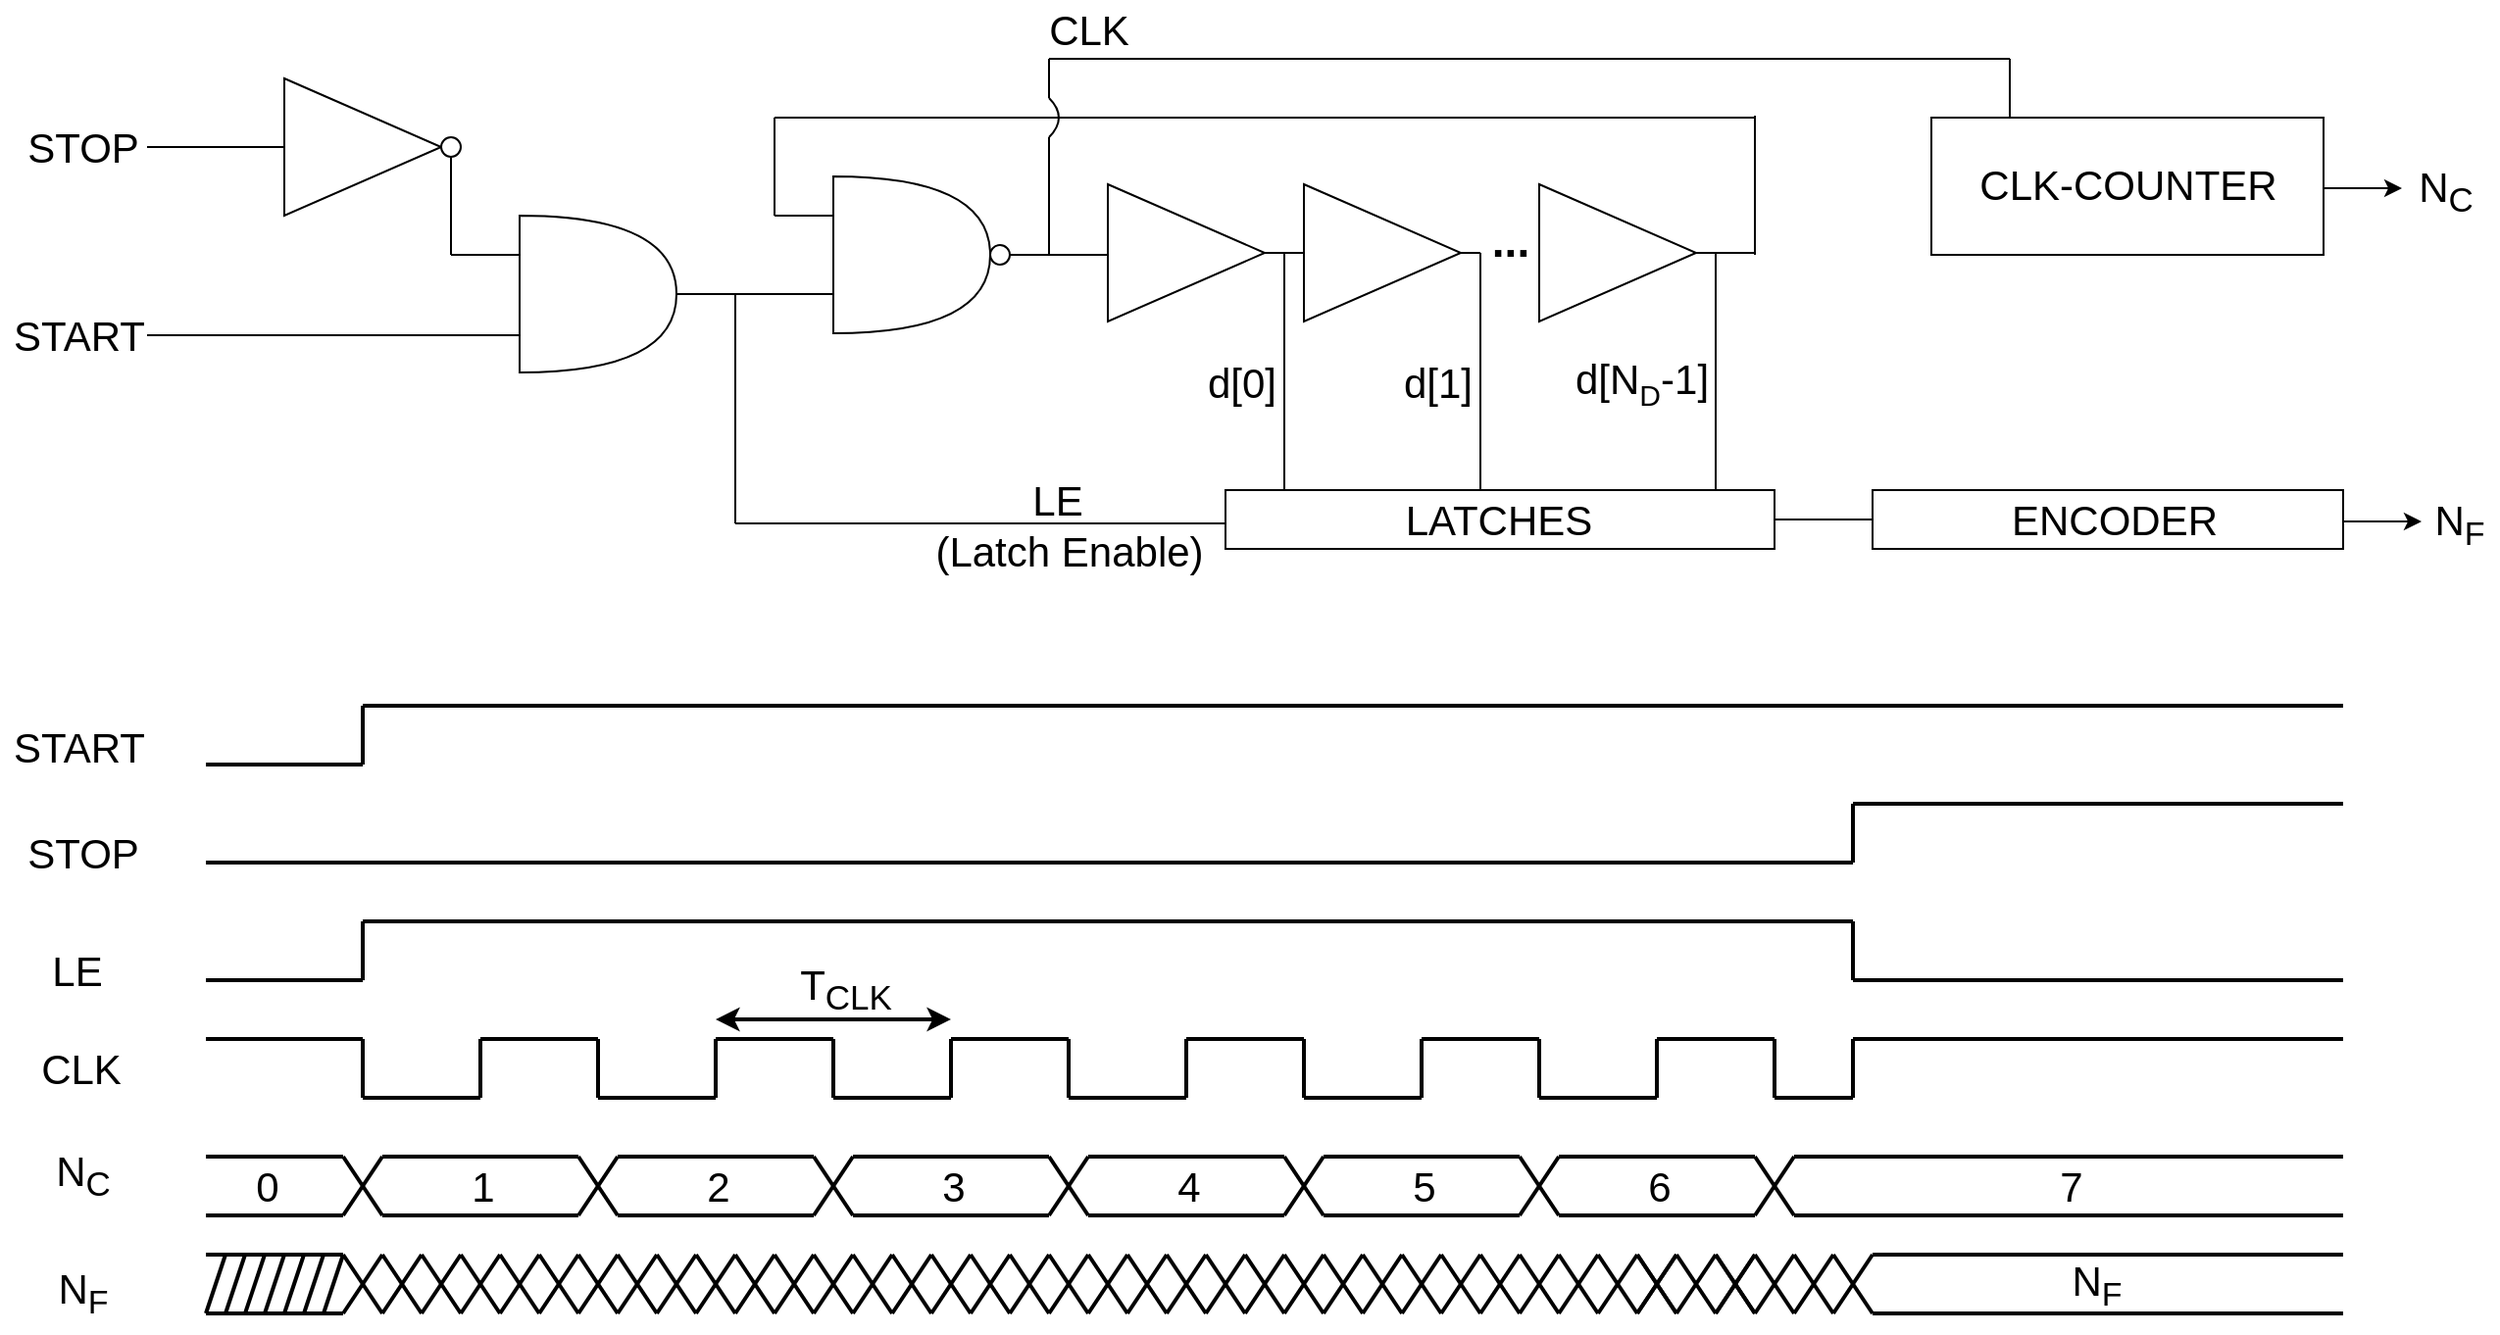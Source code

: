 <mxfile>
    <diagram id="dwVor--c5EbCL-7qpqOx" name="Page-1">
        <mxGraphModel dx="937" dy="484" grid="1" gridSize="10" guides="1" tooltips="1" connect="1" arrows="1" fold="1" page="1" pageScale="1" pageWidth="850" pageHeight="1100" math="0" shadow="0">
            <root>
                <mxCell id="0"/>
                <mxCell id="1" parent="0"/>
                <mxCell id="2" value="" style="triangle;whiteSpace=wrap;html=1;" vertex="1" parent="1">
                    <mxGeometry x="160" y="170" width="80" height="70" as="geometry"/>
                </mxCell>
                <mxCell id="3" value="" style="ellipse;whiteSpace=wrap;html=1;aspect=fixed;" vertex="1" parent="1">
                    <mxGeometry x="240" y="200" width="10" height="10" as="geometry"/>
                </mxCell>
                <mxCell id="4" value="" style="shape=or;whiteSpace=wrap;html=1;" vertex="1" parent="1">
                    <mxGeometry x="280" y="240" width="80" height="80" as="geometry"/>
                </mxCell>
                <mxCell id="5" value="" style="endArrow=none;html=1;entryX=0;entryY=0.5;entryDx=0;entryDy=0;" edge="1" parent="1" target="2">
                    <mxGeometry width="50" height="50" relative="1" as="geometry">
                        <mxPoint x="90" y="205" as="sourcePoint"/>
                        <mxPoint x="157.04" y="206.97" as="targetPoint"/>
                    </mxGeometry>
                </mxCell>
                <mxCell id="6" value="" style="endArrow=none;html=1;" edge="1" parent="1">
                    <mxGeometry width="50" height="50" relative="1" as="geometry">
                        <mxPoint x="90" y="301" as="sourcePoint"/>
                        <mxPoint x="280" y="301" as="targetPoint"/>
                    </mxGeometry>
                </mxCell>
                <mxCell id="7" value="" style="endArrow=none;html=1;" edge="1" parent="1">
                    <mxGeometry width="50" height="50" relative="1" as="geometry">
                        <mxPoint x="245" y="210" as="sourcePoint"/>
                        <mxPoint x="245" y="260" as="targetPoint"/>
                    </mxGeometry>
                </mxCell>
                <mxCell id="8" value="" style="endArrow=none;html=1;" edge="1" parent="1">
                    <mxGeometry width="50" height="50" relative="1" as="geometry">
                        <mxPoint x="280" y="260" as="sourcePoint"/>
                        <mxPoint x="245" y="260" as="targetPoint"/>
                    </mxGeometry>
                </mxCell>
                <mxCell id="9" value="&lt;font style=&quot;font-size: 21px&quot; color=&quot;#000000&quot;&gt;START&lt;/font&gt;" style="text;html=1;resizable=0;autosize=1;align=center;verticalAlign=middle;points=[];fillColor=none;strokeColor=none;rounded=0;" vertex="1" parent="1">
                    <mxGeometry x="15" y="291" width="80" height="20" as="geometry"/>
                </mxCell>
                <mxCell id="10" value="&lt;font style=&quot;font-size: 21px&quot; color=&quot;#000000&quot;&gt;STOP&lt;/font&gt;" style="text;html=1;resizable=0;autosize=1;align=center;verticalAlign=middle;points=[];fillColor=none;strokeColor=none;rounded=0;" vertex="1" parent="1">
                    <mxGeometry x="22" y="195" width="70" height="20" as="geometry"/>
                </mxCell>
                <mxCell id="11" value="" style="endArrow=none;html=1;" edge="1" parent="1">
                    <mxGeometry width="50" height="50" relative="1" as="geometry">
                        <mxPoint x="360" y="280" as="sourcePoint"/>
                        <mxPoint x="440" y="280" as="targetPoint"/>
                    </mxGeometry>
                </mxCell>
                <mxCell id="12" value="" style="shape=or;whiteSpace=wrap;html=1;" vertex="1" parent="1">
                    <mxGeometry x="440" y="220" width="80" height="80" as="geometry"/>
                </mxCell>
                <mxCell id="14" value="" style="ellipse;whiteSpace=wrap;html=1;aspect=fixed;" vertex="1" parent="1">
                    <mxGeometry x="520" y="255" width="10" height="10" as="geometry"/>
                </mxCell>
                <mxCell id="15" value="" style="endArrow=none;html=1;exitX=1;exitY=0.5;exitDx=0;exitDy=0;" edge="1" parent="1" source="14">
                    <mxGeometry width="50" height="50" relative="1" as="geometry">
                        <mxPoint x="370" y="220" as="sourcePoint"/>
                        <mxPoint x="580" y="260" as="targetPoint"/>
                    </mxGeometry>
                </mxCell>
                <mxCell id="16" value="" style="triangle;whiteSpace=wrap;html=1;" vertex="1" parent="1">
                    <mxGeometry x="580" y="224" width="80" height="70" as="geometry"/>
                </mxCell>
                <mxCell id="17" value="" style="triangle;whiteSpace=wrap;html=1;" vertex="1" parent="1">
                    <mxGeometry x="680" y="224" width="80" height="70" as="geometry"/>
                </mxCell>
                <mxCell id="19" value="" style="triangle;whiteSpace=wrap;html=1;" vertex="1" parent="1">
                    <mxGeometry x="800" y="224" width="80" height="70" as="geometry"/>
                </mxCell>
                <mxCell id="20" value="" style="endArrow=none;html=1;" edge="1" parent="1">
                    <mxGeometry width="50" height="50" relative="1" as="geometry">
                        <mxPoint x="880" y="259.0" as="sourcePoint"/>
                        <mxPoint x="910" y="259" as="targetPoint"/>
                    </mxGeometry>
                </mxCell>
                <mxCell id="21" value="" style="endArrow=none;html=1;" edge="1" parent="1">
                    <mxGeometry width="50" height="50" relative="1" as="geometry">
                        <mxPoint x="910" y="260" as="sourcePoint"/>
                        <mxPoint x="910" y="189" as="targetPoint"/>
                    </mxGeometry>
                </mxCell>
                <mxCell id="22" value="" style="endArrow=none;html=1;" edge="1" parent="1">
                    <mxGeometry width="50" height="50" relative="1" as="geometry">
                        <mxPoint x="660" y="259" as="sourcePoint"/>
                        <mxPoint x="680" y="259" as="targetPoint"/>
                    </mxGeometry>
                </mxCell>
                <mxCell id="23" value="" style="endArrow=none;html=1;" edge="1" parent="1">
                    <mxGeometry width="50" height="50" relative="1" as="geometry">
                        <mxPoint x="760" y="259" as="sourcePoint"/>
                        <mxPoint x="770" y="259" as="targetPoint"/>
                    </mxGeometry>
                </mxCell>
                <mxCell id="24" value="&lt;b&gt;&lt;font style=&quot;font-size: 23px&quot; color=&quot;#000000&quot;&gt;...&lt;/font&gt;&lt;/b&gt;" style="text;html=1;resizable=0;autosize=1;align=center;verticalAlign=middle;points=[];fillColor=none;strokeColor=none;rounded=0;" vertex="1" parent="1">
                    <mxGeometry x="770" y="243" width="30" height="20" as="geometry"/>
                </mxCell>
                <mxCell id="25" value="" style="endArrow=none;html=1;" edge="1" parent="1">
                    <mxGeometry width="50" height="50" relative="1" as="geometry">
                        <mxPoint x="410" y="190" as="sourcePoint"/>
                        <mxPoint x="910" y="190.0" as="targetPoint"/>
                    </mxGeometry>
                </mxCell>
                <mxCell id="26" value="" style="endArrow=none;html=1;" edge="1" parent="1">
                    <mxGeometry width="50" height="50" relative="1" as="geometry">
                        <mxPoint x="410" y="240" as="sourcePoint"/>
                        <mxPoint x="410" y="190" as="targetPoint"/>
                    </mxGeometry>
                </mxCell>
                <mxCell id="27" value="" style="endArrow=none;html=1;entryX=0;entryY=0.75;entryDx=0;entryDy=0;entryPerimeter=0;" edge="1" parent="1">
                    <mxGeometry width="50" height="50" relative="1" as="geometry">
                        <mxPoint x="410" y="240" as="sourcePoint"/>
                        <mxPoint x="440" y="240.0" as="targetPoint"/>
                    </mxGeometry>
                </mxCell>
                <mxCell id="31" value="" style="endArrow=none;html=1;" edge="1" parent="1">
                    <mxGeometry width="50" height="50" relative="1" as="geometry">
                        <mxPoint x="670" y="380" as="sourcePoint"/>
                        <mxPoint x="670" y="259" as="targetPoint"/>
                    </mxGeometry>
                </mxCell>
                <mxCell id="34" value="" style="endArrow=none;html=1;" edge="1" parent="1">
                    <mxGeometry width="50" height="50" relative="1" as="geometry">
                        <mxPoint x="770" y="380" as="sourcePoint"/>
                        <mxPoint x="770" y="259" as="targetPoint"/>
                    </mxGeometry>
                </mxCell>
                <mxCell id="35" value="" style="endArrow=none;html=1;" edge="1" parent="1">
                    <mxGeometry width="50" height="50" relative="1" as="geometry">
                        <mxPoint x="890" y="380" as="sourcePoint"/>
                        <mxPoint x="890" y="259" as="targetPoint"/>
                    </mxGeometry>
                </mxCell>
                <mxCell id="37" value="" style="endArrow=none;html=1;fontSize=23;" edge="1" parent="1">
                    <mxGeometry width="50" height="50" relative="1" as="geometry">
                        <mxPoint x="550" y="260" as="sourcePoint"/>
                        <mxPoint x="550" y="200" as="targetPoint"/>
                    </mxGeometry>
                </mxCell>
                <mxCell id="38" value="" style="curved=1;endArrow=none;html=1;fontSize=23;endFill=0;" edge="1" parent="1">
                    <mxGeometry width="50" height="50" relative="1" as="geometry">
                        <mxPoint x="550" y="200" as="sourcePoint"/>
                        <mxPoint x="550" y="180" as="targetPoint"/>
                        <Array as="points">
                            <mxPoint x="560" y="190"/>
                        </Array>
                    </mxGeometry>
                </mxCell>
                <mxCell id="39" value="" style="endArrow=none;html=1;fontSize=23;" edge="1" parent="1">
                    <mxGeometry width="50" height="50" relative="1" as="geometry">
                        <mxPoint x="550" y="180" as="sourcePoint"/>
                        <mxPoint x="550" y="160" as="targetPoint"/>
                    </mxGeometry>
                </mxCell>
                <mxCell id="40" value="" style="endArrow=none;html=1;fontSize=23;" edge="1" parent="1">
                    <mxGeometry width="50" height="50" relative="1" as="geometry">
                        <mxPoint x="550" y="160" as="sourcePoint"/>
                        <mxPoint x="1040" y="160" as="targetPoint"/>
                    </mxGeometry>
                </mxCell>
                <mxCell id="41" value="" style="endArrow=none;html=1;fontSize=23;" edge="1" parent="1">
                    <mxGeometry width="50" height="50" relative="1" as="geometry">
                        <mxPoint x="1040" y="190" as="sourcePoint"/>
                        <mxPoint x="1040" y="160" as="targetPoint"/>
                    </mxGeometry>
                </mxCell>
                <mxCell id="42" value="" style="rounded=0;whiteSpace=wrap;html=1;fontSize=23;" vertex="1" parent="1">
                    <mxGeometry x="1000" y="190" width="200" height="70" as="geometry"/>
                </mxCell>
                <mxCell id="50" value="" style="rounded=0;whiteSpace=wrap;html=1;fontSize=23;" vertex="1" parent="1">
                    <mxGeometry x="970" y="380" width="240" height="30" as="geometry"/>
                </mxCell>
                <mxCell id="51" value="" style="endArrow=classic;html=1;fontSize=23;" edge="1" parent="1">
                    <mxGeometry width="50" height="50" relative="1" as="geometry">
                        <mxPoint x="1210" y="396" as="sourcePoint"/>
                        <mxPoint x="1250" y="396" as="targetPoint"/>
                    </mxGeometry>
                </mxCell>
                <mxCell id="52" value="" style="endArrow=classic;html=1;fontSize=23;" edge="1" parent="1">
                    <mxGeometry width="50" height="50" relative="1" as="geometry">
                        <mxPoint x="1200" y="226" as="sourcePoint"/>
                        <mxPoint x="1240" y="226" as="targetPoint"/>
                    </mxGeometry>
                </mxCell>
                <mxCell id="53" value="&lt;font color=&quot;#000000&quot;&gt;CLK&lt;/font&gt;" style="text;html=1;resizable=0;autosize=1;align=center;verticalAlign=middle;points=[];fillColor=none;strokeColor=none;rounded=0;fontSize=21;" vertex="1" parent="1">
                    <mxGeometry x="540" y="130" width="60" height="30" as="geometry"/>
                </mxCell>
                <mxCell id="54" value="CLK-COUNTER" style="text;html=1;resizable=0;autosize=1;align=center;verticalAlign=middle;points=[];fillColor=none;strokeColor=none;rounded=0;fontSize=21;" vertex="1" parent="1">
                    <mxGeometry x="1015" y="209" width="170" height="30" as="geometry"/>
                </mxCell>
                <mxCell id="55" value="&lt;font color=&quot;#000000&quot;&gt;N&lt;sub&gt;C&lt;/sub&gt;&lt;/font&gt;" style="text;html=1;resizable=0;autosize=1;align=center;verticalAlign=middle;points=[];fillColor=none;strokeColor=none;rounded=0;fontSize=21;" vertex="1" parent="1">
                    <mxGeometry x="1242" y="208" width="40" height="40" as="geometry"/>
                </mxCell>
                <mxCell id="56" value="&lt;font color=&quot;#000000&quot;&gt;N&lt;sub&gt;&lt;font style=&quot;font-size: 17px&quot;&gt;F&lt;/font&gt;&lt;/sub&gt;&lt;/font&gt;" style="text;html=1;resizable=0;autosize=1;align=center;verticalAlign=middle;points=[];fillColor=none;strokeColor=none;rounded=0;fontSize=21;" vertex="1" parent="1">
                    <mxGeometry x="1249" y="378" width="40" height="40" as="geometry"/>
                </mxCell>
                <mxCell id="57" value="ENCODER" style="text;html=1;resizable=0;autosize=1;align=center;verticalAlign=middle;points=[];fillColor=none;strokeColor=none;rounded=0;fontSize=21;" vertex="1" parent="1">
                    <mxGeometry x="1033" y="380" width="120" height="30" as="geometry"/>
                </mxCell>
                <mxCell id="58" value="" style="rounded=0;whiteSpace=wrap;html=1;fontSize=23;" vertex="1" parent="1">
                    <mxGeometry x="640" y="380" width="280" height="30" as="geometry"/>
                </mxCell>
                <mxCell id="60" value="LATCHES" style="text;html=1;resizable=0;autosize=1;align=center;verticalAlign=middle;points=[];fillColor=none;strokeColor=none;rounded=0;fontSize=21;" vertex="1" parent="1">
                    <mxGeometry x="724" y="380" width="110" height="30" as="geometry"/>
                </mxCell>
                <mxCell id="61" value="" style="endArrow=none;html=1;exitX=0;exitY=0.5;exitDx=0;exitDy=0;entryX=1;entryY=0.5;entryDx=0;entryDy=0;" edge="1" parent="1" source="50" target="58">
                    <mxGeometry width="50" height="50" relative="1" as="geometry">
                        <mxPoint x="790" y="480" as="sourcePoint"/>
                        <mxPoint x="790" y="410" as="targetPoint"/>
                    </mxGeometry>
                </mxCell>
                <mxCell id="62" value="&lt;font color=&quot;#000000&quot;&gt;d[0]&lt;/font&gt;" style="text;html=1;resizable=0;autosize=1;align=center;verticalAlign=middle;points=[];fillColor=none;strokeColor=none;rounded=0;fontSize=21;" vertex="1" parent="1">
                    <mxGeometry x="623" y="310" width="50" height="30" as="geometry"/>
                </mxCell>
                <mxCell id="63" value="&lt;font color=&quot;#000000&quot;&gt;d[1]&lt;/font&gt;" style="text;html=1;resizable=0;autosize=1;align=center;verticalAlign=middle;points=[];fillColor=none;strokeColor=none;rounded=0;fontSize=21;" vertex="1" parent="1">
                    <mxGeometry x="723" y="310" width="50" height="30" as="geometry"/>
                </mxCell>
                <mxCell id="64" value="&lt;font color=&quot;#000000&quot;&gt;d[N&lt;sub&gt;&lt;font style=&quot;font-size: 15px&quot;&gt;D&lt;/font&gt;&lt;/sub&gt;-1]&lt;/font&gt;" style="text;html=1;resizable=0;autosize=1;align=center;verticalAlign=middle;points=[];fillColor=none;strokeColor=none;rounded=0;fontSize=21;" vertex="1" parent="1">
                    <mxGeometry x="812" y="306" width="80" height="40" as="geometry"/>
                </mxCell>
                <mxCell id="65" value="" style="endArrow=none;html=1;fontSize=17;" edge="1" parent="1">
                    <mxGeometry width="50" height="50" relative="1" as="geometry">
                        <mxPoint x="390" y="397" as="sourcePoint"/>
                        <mxPoint x="390" y="280" as="targetPoint"/>
                    </mxGeometry>
                </mxCell>
                <mxCell id="66" value="" style="endArrow=none;html=1;fontSize=17;" edge="1" parent="1">
                    <mxGeometry width="50" height="50" relative="1" as="geometry">
                        <mxPoint x="390" y="397" as="sourcePoint"/>
                        <mxPoint x="640" y="397" as="targetPoint"/>
                    </mxGeometry>
                </mxCell>
                <mxCell id="67" value="&lt;font color=&quot;#000000&quot;&gt;LE&lt;/font&gt;" style="text;html=1;resizable=0;autosize=1;align=center;verticalAlign=middle;points=[];fillColor=none;strokeColor=none;rounded=0;fontSize=21;" vertex="1" parent="1">
                    <mxGeometry x="534" y="370" width="40" height="30" as="geometry"/>
                </mxCell>
                <mxCell id="68" value="&lt;font color=&quot;#000000&quot;&gt;(Latch Enable)&lt;/font&gt;" style="text;html=1;resizable=0;autosize=1;align=center;verticalAlign=middle;points=[];fillColor=none;strokeColor=none;rounded=0;fontSize=21;" vertex="1" parent="1">
                    <mxGeometry x="485" y="396" width="150" height="30" as="geometry"/>
                </mxCell>
                <mxCell id="69" value="&lt;font style=&quot;font-size: 21px&quot; color=&quot;#000000&quot;&gt;START&lt;/font&gt;" style="text;html=1;resizable=0;autosize=1;align=center;verticalAlign=middle;points=[];fillColor=none;strokeColor=none;rounded=0;" vertex="1" parent="1">
                    <mxGeometry x="15" y="501" width="80" height="20" as="geometry"/>
                </mxCell>
                <mxCell id="70" value="&lt;font style=&quot;font-size: 21px&quot; color=&quot;#000000&quot;&gt;STOP&lt;/font&gt;" style="text;html=1;resizable=0;autosize=1;align=center;verticalAlign=middle;points=[];fillColor=none;strokeColor=none;rounded=0;" vertex="1" parent="1">
                    <mxGeometry x="22" y="555" width="70" height="20" as="geometry"/>
                </mxCell>
                <mxCell id="71" value="" style="endArrow=none;html=1;fontSize=17;strokeWidth=2;" edge="1" parent="1">
                    <mxGeometry width="50" height="50" relative="1" as="geometry">
                        <mxPoint x="120" y="520" as="sourcePoint"/>
                        <mxPoint x="200" y="520" as="targetPoint"/>
                    </mxGeometry>
                </mxCell>
                <mxCell id="72" value="" style="endArrow=none;html=1;fontSize=17;strokeWidth=2;" edge="1" parent="1">
                    <mxGeometry width="50" height="50" relative="1" as="geometry">
                        <mxPoint x="200" y="490" as="sourcePoint"/>
                        <mxPoint x="1210" y="490" as="targetPoint"/>
                    </mxGeometry>
                </mxCell>
                <mxCell id="73" value="" style="endArrow=none;html=1;fontSize=17;strokeWidth=2;" edge="1" parent="1">
                    <mxGeometry width="50" height="50" relative="1" as="geometry">
                        <mxPoint x="200" y="490" as="sourcePoint"/>
                        <mxPoint x="200" y="520" as="targetPoint"/>
                    </mxGeometry>
                </mxCell>
                <mxCell id="74" value="" style="endArrow=none;html=1;fontSize=17;strokeWidth=2;" edge="1" parent="1">
                    <mxGeometry width="50" height="50" relative="1" as="geometry">
                        <mxPoint x="960" y="540" as="sourcePoint"/>
                        <mxPoint x="1210" y="540" as="targetPoint"/>
                    </mxGeometry>
                </mxCell>
                <mxCell id="75" value="" style="endArrow=none;html=1;fontSize=17;strokeWidth=2;" edge="1" parent="1">
                    <mxGeometry width="50" height="50" relative="1" as="geometry">
                        <mxPoint x="960" y="540" as="sourcePoint"/>
                        <mxPoint x="960" y="570" as="targetPoint"/>
                    </mxGeometry>
                </mxCell>
                <mxCell id="76" value="" style="endArrow=none;html=1;fontSize=17;strokeWidth=2;" edge="1" parent="1">
                    <mxGeometry width="50" height="50" relative="1" as="geometry">
                        <mxPoint x="120" y="570" as="sourcePoint"/>
                        <mxPoint x="960" y="570" as="targetPoint"/>
                    </mxGeometry>
                </mxCell>
                <mxCell id="77" value="&lt;font color=&quot;#000000&quot;&gt;LE&lt;/font&gt;" style="text;html=1;resizable=0;autosize=1;align=center;verticalAlign=middle;points=[];fillColor=none;strokeColor=none;rounded=0;fontSize=21;" vertex="1" parent="1">
                    <mxGeometry x="34" y="610" width="40" height="30" as="geometry"/>
                </mxCell>
                <mxCell id="78" value="" style="endArrow=none;html=1;fontSize=17;strokeWidth=2;" edge="1" parent="1">
                    <mxGeometry width="50" height="50" relative="1" as="geometry">
                        <mxPoint x="120" y="630" as="sourcePoint"/>
                        <mxPoint x="200" y="630" as="targetPoint"/>
                    </mxGeometry>
                </mxCell>
                <mxCell id="79" value="" style="endArrow=none;html=1;fontSize=17;strokeWidth=2;" edge="1" parent="1">
                    <mxGeometry width="50" height="50" relative="1" as="geometry">
                        <mxPoint x="200" y="600" as="sourcePoint"/>
                        <mxPoint x="200" y="630" as="targetPoint"/>
                    </mxGeometry>
                </mxCell>
                <mxCell id="80" value="" style="endArrow=none;html=1;fontSize=17;strokeWidth=2;" edge="1" parent="1">
                    <mxGeometry width="50" height="50" relative="1" as="geometry">
                        <mxPoint x="960" y="600" as="sourcePoint"/>
                        <mxPoint x="960" y="630" as="targetPoint"/>
                    </mxGeometry>
                </mxCell>
                <mxCell id="81" value="" style="endArrow=none;html=1;fontSize=17;strokeWidth=2;" edge="1" parent="1">
                    <mxGeometry width="50" height="50" relative="1" as="geometry">
                        <mxPoint x="960" y="630" as="sourcePoint"/>
                        <mxPoint x="1210" y="630" as="targetPoint"/>
                    </mxGeometry>
                </mxCell>
                <mxCell id="82" value="" style="endArrow=none;html=1;fontSize=17;strokeWidth=2;" edge="1" parent="1">
                    <mxGeometry width="50" height="50" relative="1" as="geometry">
                        <mxPoint x="200" y="600" as="sourcePoint"/>
                        <mxPoint x="960" y="600" as="targetPoint"/>
                    </mxGeometry>
                </mxCell>
                <mxCell id="83" value="&lt;font color=&quot;#000000&quot;&gt;CLK&lt;/font&gt;" style="text;html=1;resizable=0;autosize=1;align=center;verticalAlign=middle;points=[];fillColor=none;strokeColor=none;rounded=0;fontSize=21;" vertex="1" parent="1">
                    <mxGeometry x="26" y="660" width="60" height="30" as="geometry"/>
                </mxCell>
                <mxCell id="84" value="" style="endArrow=none;html=1;fontSize=17;strokeWidth=2;" edge="1" parent="1">
                    <mxGeometry width="50" height="50" relative="1" as="geometry">
                        <mxPoint x="120" y="660" as="sourcePoint"/>
                        <mxPoint x="200" y="660" as="targetPoint"/>
                    </mxGeometry>
                </mxCell>
                <mxCell id="85" value="" style="endArrow=none;html=1;fontSize=17;strokeWidth=2;" edge="1" parent="1">
                    <mxGeometry width="50" height="50" relative="1" as="geometry">
                        <mxPoint x="200" y="660" as="sourcePoint"/>
                        <mxPoint x="200" y="690" as="targetPoint"/>
                    </mxGeometry>
                </mxCell>
                <mxCell id="86" value="" style="endArrow=none;html=1;fontSize=17;strokeWidth=2;" edge="1" parent="1">
                    <mxGeometry width="50" height="50" relative="1" as="geometry">
                        <mxPoint x="260" y="690" as="sourcePoint"/>
                        <mxPoint x="200" y="690" as="targetPoint"/>
                    </mxGeometry>
                </mxCell>
                <mxCell id="87" value="" style="endArrow=none;html=1;fontSize=17;strokeWidth=2;" edge="1" parent="1">
                    <mxGeometry width="50" height="50" relative="1" as="geometry">
                        <mxPoint x="320" y="660" as="sourcePoint"/>
                        <mxPoint x="260" y="660" as="targetPoint"/>
                    </mxGeometry>
                </mxCell>
                <mxCell id="88" value="" style="endArrow=none;html=1;fontSize=17;strokeWidth=2;" edge="1" parent="1">
                    <mxGeometry width="50" height="50" relative="1" as="geometry">
                        <mxPoint x="260" y="660" as="sourcePoint"/>
                        <mxPoint x="260" y="690" as="targetPoint"/>
                    </mxGeometry>
                </mxCell>
                <mxCell id="89" value="" style="endArrow=none;html=1;fontSize=17;strokeWidth=2;" edge="1" parent="1">
                    <mxGeometry width="50" height="50" relative="1" as="geometry">
                        <mxPoint x="320" y="660" as="sourcePoint"/>
                        <mxPoint x="320" y="690" as="targetPoint"/>
                    </mxGeometry>
                </mxCell>
                <mxCell id="90" value="" style="endArrow=none;html=1;fontSize=17;strokeWidth=2;" edge="1" parent="1">
                    <mxGeometry width="50" height="50" relative="1" as="geometry">
                        <mxPoint x="380" y="690" as="sourcePoint"/>
                        <mxPoint x="320" y="690" as="targetPoint"/>
                    </mxGeometry>
                </mxCell>
                <mxCell id="91" value="" style="endArrow=none;html=1;fontSize=17;strokeWidth=2;" edge="1" parent="1">
                    <mxGeometry width="50" height="50" relative="1" as="geometry">
                        <mxPoint x="440" y="660" as="sourcePoint"/>
                        <mxPoint x="380" y="660" as="targetPoint"/>
                    </mxGeometry>
                </mxCell>
                <mxCell id="92" value="" style="endArrow=none;html=1;fontSize=17;strokeWidth=2;" edge="1" parent="1">
                    <mxGeometry width="50" height="50" relative="1" as="geometry">
                        <mxPoint x="380" y="660" as="sourcePoint"/>
                        <mxPoint x="380" y="690" as="targetPoint"/>
                    </mxGeometry>
                </mxCell>
                <mxCell id="93" value="" style="endArrow=none;html=1;fontSize=17;strokeWidth=2;" edge="1" parent="1">
                    <mxGeometry width="50" height="50" relative="1" as="geometry">
                        <mxPoint x="440" y="660" as="sourcePoint"/>
                        <mxPoint x="440" y="690" as="targetPoint"/>
                    </mxGeometry>
                </mxCell>
                <mxCell id="94" value="" style="endArrow=none;html=1;fontSize=17;strokeWidth=2;" edge="1" parent="1">
                    <mxGeometry width="50" height="50" relative="1" as="geometry">
                        <mxPoint x="500" y="690" as="sourcePoint"/>
                        <mxPoint x="440" y="690" as="targetPoint"/>
                    </mxGeometry>
                </mxCell>
                <mxCell id="95" value="" style="endArrow=none;html=1;fontSize=17;strokeWidth=2;" edge="1" parent="1">
                    <mxGeometry width="50" height="50" relative="1" as="geometry">
                        <mxPoint x="560" y="660" as="sourcePoint"/>
                        <mxPoint x="500" y="660" as="targetPoint"/>
                    </mxGeometry>
                </mxCell>
                <mxCell id="96" value="" style="endArrow=none;html=1;fontSize=17;strokeWidth=2;" edge="1" parent="1">
                    <mxGeometry width="50" height="50" relative="1" as="geometry">
                        <mxPoint x="500" y="660" as="sourcePoint"/>
                        <mxPoint x="500" y="690" as="targetPoint"/>
                    </mxGeometry>
                </mxCell>
                <mxCell id="97" value="" style="endArrow=none;html=1;fontSize=17;strokeWidth=2;" edge="1" parent="1">
                    <mxGeometry width="50" height="50" relative="1" as="geometry">
                        <mxPoint x="560" y="660" as="sourcePoint"/>
                        <mxPoint x="560" y="690" as="targetPoint"/>
                    </mxGeometry>
                </mxCell>
                <mxCell id="98" value="" style="endArrow=none;html=1;fontSize=17;strokeWidth=2;" edge="1" parent="1">
                    <mxGeometry width="50" height="50" relative="1" as="geometry">
                        <mxPoint x="620" y="690" as="sourcePoint"/>
                        <mxPoint x="560" y="690" as="targetPoint"/>
                    </mxGeometry>
                </mxCell>
                <mxCell id="99" value="" style="endArrow=none;html=1;fontSize=17;strokeWidth=2;" edge="1" parent="1">
                    <mxGeometry width="50" height="50" relative="1" as="geometry">
                        <mxPoint x="680" y="660" as="sourcePoint"/>
                        <mxPoint x="620" y="660" as="targetPoint"/>
                    </mxGeometry>
                </mxCell>
                <mxCell id="100" value="" style="endArrow=none;html=1;fontSize=17;strokeWidth=2;" edge="1" parent="1">
                    <mxGeometry width="50" height="50" relative="1" as="geometry">
                        <mxPoint x="620" y="660" as="sourcePoint"/>
                        <mxPoint x="620" y="690" as="targetPoint"/>
                    </mxGeometry>
                </mxCell>
                <mxCell id="101" value="" style="endArrow=none;html=1;fontSize=17;strokeWidth=2;" edge="1" parent="1">
                    <mxGeometry width="50" height="50" relative="1" as="geometry">
                        <mxPoint x="680" y="660" as="sourcePoint"/>
                        <mxPoint x="680" y="690" as="targetPoint"/>
                    </mxGeometry>
                </mxCell>
                <mxCell id="102" value="" style="endArrow=none;html=1;fontSize=17;strokeWidth=2;" edge="1" parent="1">
                    <mxGeometry width="50" height="50" relative="1" as="geometry">
                        <mxPoint x="740" y="690" as="sourcePoint"/>
                        <mxPoint x="680" y="690" as="targetPoint"/>
                    </mxGeometry>
                </mxCell>
                <mxCell id="103" value="" style="endArrow=none;html=1;fontSize=17;strokeWidth=2;" edge="1" parent="1">
                    <mxGeometry width="50" height="50" relative="1" as="geometry">
                        <mxPoint x="800" y="660" as="sourcePoint"/>
                        <mxPoint x="740" y="660" as="targetPoint"/>
                    </mxGeometry>
                </mxCell>
                <mxCell id="104" value="" style="endArrow=none;html=1;fontSize=17;strokeWidth=2;" edge="1" parent="1">
                    <mxGeometry width="50" height="50" relative="1" as="geometry">
                        <mxPoint x="740" y="660" as="sourcePoint"/>
                        <mxPoint x="740" y="690" as="targetPoint"/>
                    </mxGeometry>
                </mxCell>
                <mxCell id="105" value="" style="endArrow=none;html=1;fontSize=17;strokeWidth=2;" edge="1" parent="1">
                    <mxGeometry width="50" height="50" relative="1" as="geometry">
                        <mxPoint x="800" y="660" as="sourcePoint"/>
                        <mxPoint x="800" y="690" as="targetPoint"/>
                    </mxGeometry>
                </mxCell>
                <mxCell id="106" value="" style="endArrow=none;html=1;fontSize=17;strokeWidth=2;" edge="1" parent="1">
                    <mxGeometry width="50" height="50" relative="1" as="geometry">
                        <mxPoint x="860" y="690" as="sourcePoint"/>
                        <mxPoint x="800" y="690" as="targetPoint"/>
                    </mxGeometry>
                </mxCell>
                <mxCell id="107" value="" style="endArrow=none;html=1;fontSize=17;strokeWidth=2;" edge="1" parent="1">
                    <mxGeometry width="50" height="50" relative="1" as="geometry">
                        <mxPoint x="920" y="660" as="sourcePoint"/>
                        <mxPoint x="860" y="660" as="targetPoint"/>
                    </mxGeometry>
                </mxCell>
                <mxCell id="108" value="" style="endArrow=none;html=1;fontSize=17;strokeWidth=2;" edge="1" parent="1">
                    <mxGeometry width="50" height="50" relative="1" as="geometry">
                        <mxPoint x="860" y="660" as="sourcePoint"/>
                        <mxPoint x="860" y="690" as="targetPoint"/>
                    </mxGeometry>
                </mxCell>
                <mxCell id="109" value="" style="endArrow=none;html=1;fontSize=17;strokeWidth=2;" edge="1" parent="1">
                    <mxGeometry width="50" height="50" relative="1" as="geometry">
                        <mxPoint x="920" y="660" as="sourcePoint"/>
                        <mxPoint x="920" y="690" as="targetPoint"/>
                    </mxGeometry>
                </mxCell>
                <mxCell id="110" value="" style="endArrow=none;html=1;fontSize=17;strokeWidth=2;" edge="1" parent="1">
                    <mxGeometry width="50" height="50" relative="1" as="geometry">
                        <mxPoint x="960" y="690" as="sourcePoint"/>
                        <mxPoint x="920" y="690" as="targetPoint"/>
                    </mxGeometry>
                </mxCell>
                <mxCell id="111" value="" style="endArrow=none;html=1;fontSize=17;strokeWidth=2;" edge="1" parent="1">
                    <mxGeometry width="50" height="50" relative="1" as="geometry">
                        <mxPoint x="1210" y="660" as="sourcePoint"/>
                        <mxPoint x="960" y="660" as="targetPoint"/>
                    </mxGeometry>
                </mxCell>
                <mxCell id="112" value="" style="endArrow=none;html=1;fontSize=17;strokeWidth=2;" edge="1" parent="1">
                    <mxGeometry width="50" height="50" relative="1" as="geometry">
                        <mxPoint x="960" y="660" as="sourcePoint"/>
                        <mxPoint x="960" y="690" as="targetPoint"/>
                    </mxGeometry>
                </mxCell>
                <mxCell id="113" value="" style="endArrow=classic;startArrow=classic;html=1;fontSize=17;strokeWidth=2;" edge="1" parent="1">
                    <mxGeometry width="50" height="50" relative="1" as="geometry">
                        <mxPoint x="380" y="650" as="sourcePoint"/>
                        <mxPoint x="500" y="650" as="targetPoint"/>
                    </mxGeometry>
                </mxCell>
                <mxCell id="114" value="&lt;font color=&quot;#000000&quot;&gt;T&lt;sub&gt;CLK&lt;/sub&gt;&lt;/font&gt;" style="text;html=1;resizable=0;autosize=1;align=center;verticalAlign=middle;points=[];fillColor=none;strokeColor=none;rounded=0;fontSize=21;" vertex="1" parent="1">
                    <mxGeometry x="416" y="615" width="60" height="40" as="geometry"/>
                </mxCell>
                <mxCell id="118" value="" style="endArrow=none;html=1;fontSize=17;strokeWidth=2;" edge="1" parent="1">
                    <mxGeometry width="50" height="50" relative="1" as="geometry">
                        <mxPoint x="190" y="750" as="sourcePoint"/>
                        <mxPoint x="210" y="720" as="targetPoint"/>
                    </mxGeometry>
                </mxCell>
                <mxCell id="119" value="" style="endArrow=none;html=1;fontSize=17;strokeWidth=2;" edge="1" parent="1">
                    <mxGeometry width="50" height="50" relative="1" as="geometry">
                        <mxPoint x="190" y="720" as="sourcePoint"/>
                        <mxPoint x="210" y="750" as="targetPoint"/>
                    </mxGeometry>
                </mxCell>
                <mxCell id="120" value="" style="endArrow=none;html=1;fontSize=17;strokeWidth=2;" edge="1" parent="1">
                    <mxGeometry width="50" height="50" relative="1" as="geometry">
                        <mxPoint x="210" y="720" as="sourcePoint"/>
                        <mxPoint x="310" y="720" as="targetPoint"/>
                    </mxGeometry>
                </mxCell>
                <mxCell id="121" value="" style="endArrow=none;html=1;fontSize=17;strokeWidth=2;" edge="1" parent="1">
                    <mxGeometry width="50" height="50" relative="1" as="geometry">
                        <mxPoint x="210" y="750" as="sourcePoint"/>
                        <mxPoint x="310" y="750" as="targetPoint"/>
                    </mxGeometry>
                </mxCell>
                <mxCell id="122" value="" style="endArrow=none;html=1;fontSize=17;strokeWidth=2;" edge="1" parent="1">
                    <mxGeometry width="50" height="50" relative="1" as="geometry">
                        <mxPoint x="310" y="750" as="sourcePoint"/>
                        <mxPoint x="330" y="720" as="targetPoint"/>
                    </mxGeometry>
                </mxCell>
                <mxCell id="123" value="" style="endArrow=none;html=1;fontSize=17;strokeWidth=2;" edge="1" parent="1">
                    <mxGeometry width="50" height="50" relative="1" as="geometry">
                        <mxPoint x="310" y="720" as="sourcePoint"/>
                        <mxPoint x="330" y="750" as="targetPoint"/>
                    </mxGeometry>
                </mxCell>
                <mxCell id="124" value="" style="endArrow=none;html=1;fontSize=17;strokeWidth=2;" edge="1" parent="1">
                    <mxGeometry width="50" height="50" relative="1" as="geometry">
                        <mxPoint x="330" y="720" as="sourcePoint"/>
                        <mxPoint x="430" y="720" as="targetPoint"/>
                    </mxGeometry>
                </mxCell>
                <mxCell id="125" value="" style="endArrow=none;html=1;fontSize=17;strokeWidth=2;" edge="1" parent="1">
                    <mxGeometry width="50" height="50" relative="1" as="geometry">
                        <mxPoint x="330" y="750" as="sourcePoint"/>
                        <mxPoint x="430" y="750" as="targetPoint"/>
                    </mxGeometry>
                </mxCell>
                <mxCell id="126" value="" style="endArrow=none;html=1;fontSize=17;strokeWidth=2;" edge="1" parent="1">
                    <mxGeometry width="50" height="50" relative="1" as="geometry">
                        <mxPoint x="430" y="750" as="sourcePoint"/>
                        <mxPoint x="450" y="720" as="targetPoint"/>
                    </mxGeometry>
                </mxCell>
                <mxCell id="127" value="" style="endArrow=none;html=1;fontSize=17;strokeWidth=2;" edge="1" parent="1">
                    <mxGeometry width="50" height="50" relative="1" as="geometry">
                        <mxPoint x="430" y="720" as="sourcePoint"/>
                        <mxPoint x="450" y="750" as="targetPoint"/>
                    </mxGeometry>
                </mxCell>
                <mxCell id="128" value="" style="endArrow=none;html=1;fontSize=17;strokeWidth=2;" edge="1" parent="1">
                    <mxGeometry width="50" height="50" relative="1" as="geometry">
                        <mxPoint x="450" y="720" as="sourcePoint"/>
                        <mxPoint x="550" y="720" as="targetPoint"/>
                    </mxGeometry>
                </mxCell>
                <mxCell id="129" value="" style="endArrow=none;html=1;fontSize=17;strokeWidth=2;" edge="1" parent="1">
                    <mxGeometry width="50" height="50" relative="1" as="geometry">
                        <mxPoint x="450" y="750" as="sourcePoint"/>
                        <mxPoint x="550" y="750" as="targetPoint"/>
                    </mxGeometry>
                </mxCell>
                <mxCell id="130" value="" style="endArrow=none;html=1;fontSize=17;strokeWidth=2;" edge="1" parent="1">
                    <mxGeometry width="50" height="50" relative="1" as="geometry">
                        <mxPoint x="550" y="750" as="sourcePoint"/>
                        <mxPoint x="570" y="720" as="targetPoint"/>
                    </mxGeometry>
                </mxCell>
                <mxCell id="131" value="" style="endArrow=none;html=1;fontSize=17;strokeWidth=2;" edge="1" parent="1">
                    <mxGeometry width="50" height="50" relative="1" as="geometry">
                        <mxPoint x="550" y="720" as="sourcePoint"/>
                        <mxPoint x="570" y="750" as="targetPoint"/>
                    </mxGeometry>
                </mxCell>
                <mxCell id="132" value="" style="endArrow=none;html=1;fontSize=17;strokeWidth=2;" edge="1" parent="1">
                    <mxGeometry width="50" height="50" relative="1" as="geometry">
                        <mxPoint x="570" y="720" as="sourcePoint"/>
                        <mxPoint x="670" y="720" as="targetPoint"/>
                    </mxGeometry>
                </mxCell>
                <mxCell id="133" value="" style="endArrow=none;html=1;fontSize=17;strokeWidth=2;" edge="1" parent="1">
                    <mxGeometry width="50" height="50" relative="1" as="geometry">
                        <mxPoint x="570" y="750" as="sourcePoint"/>
                        <mxPoint x="670" y="750" as="targetPoint"/>
                    </mxGeometry>
                </mxCell>
                <mxCell id="134" value="" style="endArrow=none;html=1;fontSize=17;strokeWidth=2;" edge="1" parent="1">
                    <mxGeometry width="50" height="50" relative="1" as="geometry">
                        <mxPoint x="670" y="750" as="sourcePoint"/>
                        <mxPoint x="690" y="720" as="targetPoint"/>
                    </mxGeometry>
                </mxCell>
                <mxCell id="135" value="" style="endArrow=none;html=1;fontSize=17;strokeWidth=2;" edge="1" parent="1">
                    <mxGeometry width="50" height="50" relative="1" as="geometry">
                        <mxPoint x="670" y="720" as="sourcePoint"/>
                        <mxPoint x="690" y="750" as="targetPoint"/>
                    </mxGeometry>
                </mxCell>
                <mxCell id="136" value="" style="endArrow=none;html=1;fontSize=17;strokeWidth=2;" edge="1" parent="1">
                    <mxGeometry width="50" height="50" relative="1" as="geometry">
                        <mxPoint x="690" y="720" as="sourcePoint"/>
                        <mxPoint x="790" y="720" as="targetPoint"/>
                    </mxGeometry>
                </mxCell>
                <mxCell id="137" value="" style="endArrow=none;html=1;fontSize=17;strokeWidth=2;" edge="1" parent="1">
                    <mxGeometry width="50" height="50" relative="1" as="geometry">
                        <mxPoint x="690" y="750" as="sourcePoint"/>
                        <mxPoint x="790" y="750" as="targetPoint"/>
                    </mxGeometry>
                </mxCell>
                <mxCell id="138" value="" style="endArrow=none;html=1;fontSize=17;strokeWidth=2;" edge="1" parent="1">
                    <mxGeometry width="50" height="50" relative="1" as="geometry">
                        <mxPoint x="790" y="750" as="sourcePoint"/>
                        <mxPoint x="810" y="720" as="targetPoint"/>
                    </mxGeometry>
                </mxCell>
                <mxCell id="139" value="" style="endArrow=none;html=1;fontSize=17;strokeWidth=2;" edge="1" parent="1">
                    <mxGeometry width="50" height="50" relative="1" as="geometry">
                        <mxPoint x="790" y="720" as="sourcePoint"/>
                        <mxPoint x="810" y="750" as="targetPoint"/>
                    </mxGeometry>
                </mxCell>
                <mxCell id="140" value="" style="endArrow=none;html=1;fontSize=17;strokeWidth=2;" edge="1" parent="1">
                    <mxGeometry width="50" height="50" relative="1" as="geometry">
                        <mxPoint x="810" y="720" as="sourcePoint"/>
                        <mxPoint x="910" y="720" as="targetPoint"/>
                    </mxGeometry>
                </mxCell>
                <mxCell id="141" value="" style="endArrow=none;html=1;fontSize=17;strokeWidth=2;" edge="1" parent="1">
                    <mxGeometry width="50" height="50" relative="1" as="geometry">
                        <mxPoint x="810" y="750" as="sourcePoint"/>
                        <mxPoint x="910" y="750" as="targetPoint"/>
                    </mxGeometry>
                </mxCell>
                <mxCell id="142" value="" style="endArrow=none;html=1;fontSize=17;strokeWidth=2;" edge="1" parent="1">
                    <mxGeometry width="50" height="50" relative="1" as="geometry">
                        <mxPoint x="910" y="750" as="sourcePoint"/>
                        <mxPoint x="930" y="720" as="targetPoint"/>
                    </mxGeometry>
                </mxCell>
                <mxCell id="143" value="" style="endArrow=none;html=1;fontSize=17;strokeWidth=2;" edge="1" parent="1">
                    <mxGeometry width="50" height="50" relative="1" as="geometry">
                        <mxPoint x="910" y="720" as="sourcePoint"/>
                        <mxPoint x="930" y="750" as="targetPoint"/>
                    </mxGeometry>
                </mxCell>
                <mxCell id="144" value="" style="endArrow=none;html=1;fontSize=17;strokeWidth=2;" edge="1" parent="1">
                    <mxGeometry width="50" height="50" relative="1" as="geometry">
                        <mxPoint x="930" y="720" as="sourcePoint"/>
                        <mxPoint x="1210" y="720" as="targetPoint"/>
                    </mxGeometry>
                </mxCell>
                <mxCell id="145" value="" style="endArrow=none;html=1;fontSize=17;strokeWidth=2;" edge="1" parent="1">
                    <mxGeometry width="50" height="50" relative="1" as="geometry">
                        <mxPoint x="930" y="750" as="sourcePoint"/>
                        <mxPoint x="1210" y="750" as="targetPoint"/>
                    </mxGeometry>
                </mxCell>
                <mxCell id="146" value="&lt;font color=&quot;#000000&quot;&gt;N&lt;sub&gt;C&lt;/sub&gt;&lt;/font&gt;" style="text;html=1;resizable=0;autosize=1;align=center;verticalAlign=middle;points=[];fillColor=none;strokeColor=none;rounded=0;fontSize=21;" vertex="1" parent="1">
                    <mxGeometry x="37" y="710" width="40" height="40" as="geometry"/>
                </mxCell>
                <mxCell id="154" value="&lt;font color=&quot;#000000&quot;&gt;1&lt;/font&gt;" style="text;html=1;resizable=0;autosize=1;align=center;verticalAlign=middle;points=[];fillColor=none;strokeColor=none;rounded=0;fontSize=21;" vertex="1" parent="1">
                    <mxGeometry x="246" y="720" width="30" height="30" as="geometry"/>
                </mxCell>
                <mxCell id="155" value="&lt;font color=&quot;#000000&quot;&gt;0&lt;/font&gt;" style="text;html=1;resizable=0;autosize=1;align=center;verticalAlign=middle;points=[];fillColor=none;strokeColor=none;rounded=0;fontSize=21;" vertex="1" parent="1">
                    <mxGeometry x="136" y="720" width="30" height="30" as="geometry"/>
                </mxCell>
                <mxCell id="156" value="" style="endArrow=none;html=1;fontSize=17;strokeWidth=2;" edge="1" parent="1">
                    <mxGeometry width="50" height="50" relative="1" as="geometry">
                        <mxPoint x="120" y="720" as="sourcePoint"/>
                        <mxPoint x="190" y="720" as="targetPoint"/>
                    </mxGeometry>
                </mxCell>
                <mxCell id="157" value="" style="endArrow=none;html=1;fontSize=17;strokeWidth=2;" edge="1" parent="1">
                    <mxGeometry width="50" height="50" relative="1" as="geometry">
                        <mxPoint x="120" y="750" as="sourcePoint"/>
                        <mxPoint x="190" y="750" as="targetPoint"/>
                    </mxGeometry>
                </mxCell>
                <mxCell id="158" value="&lt;font color=&quot;#000000&quot;&gt;2&lt;/font&gt;" style="text;html=1;resizable=0;autosize=1;align=center;verticalAlign=middle;points=[];fillColor=none;strokeColor=none;rounded=0;fontSize=21;" vertex="1" parent="1">
                    <mxGeometry x="366" y="720" width="30" height="30" as="geometry"/>
                </mxCell>
                <mxCell id="159" value="&lt;font color=&quot;#000000&quot;&gt;3&lt;/font&gt;" style="text;html=1;resizable=0;autosize=1;align=center;verticalAlign=middle;points=[];fillColor=none;strokeColor=none;rounded=0;fontSize=21;" vertex="1" parent="1">
                    <mxGeometry x="486" y="720" width="30" height="30" as="geometry"/>
                </mxCell>
                <mxCell id="160" value="&lt;font color=&quot;#000000&quot;&gt;4&lt;/font&gt;" style="text;html=1;resizable=0;autosize=1;align=center;verticalAlign=middle;points=[];fillColor=none;strokeColor=none;rounded=0;fontSize=21;" vertex="1" parent="1">
                    <mxGeometry x="606" y="720" width="30" height="30" as="geometry"/>
                </mxCell>
                <mxCell id="161" value="&lt;font color=&quot;#000000&quot;&gt;5&lt;/font&gt;" style="text;html=1;resizable=0;autosize=1;align=center;verticalAlign=middle;points=[];fillColor=none;strokeColor=none;rounded=0;fontSize=21;" vertex="1" parent="1">
                    <mxGeometry x="726" y="720" width="30" height="30" as="geometry"/>
                </mxCell>
                <mxCell id="162" value="&lt;font color=&quot;#000000&quot;&gt;6&lt;/font&gt;" style="text;html=1;resizable=0;autosize=1;align=center;verticalAlign=middle;points=[];fillColor=none;strokeColor=none;rounded=0;fontSize=21;" vertex="1" parent="1">
                    <mxGeometry x="846" y="720" width="30" height="30" as="geometry"/>
                </mxCell>
                <mxCell id="163" value="&lt;font color=&quot;#000000&quot;&gt;7&lt;/font&gt;" style="text;html=1;resizable=0;autosize=1;align=center;verticalAlign=middle;points=[];fillColor=none;strokeColor=none;rounded=0;fontSize=21;" vertex="1" parent="1">
                    <mxGeometry x="1056" y="720" width="30" height="30" as="geometry"/>
                </mxCell>
                <mxCell id="164" value="&lt;font color=&quot;#000000&quot;&gt;N&lt;sub&gt;&lt;font style=&quot;font-size: 17px&quot;&gt;F&lt;/font&gt;&lt;/sub&gt;&lt;/font&gt;" style="text;html=1;resizable=0;autosize=1;align=center;verticalAlign=middle;points=[];fillColor=none;strokeColor=none;rounded=0;fontSize=21;" vertex="1" parent="1">
                    <mxGeometry x="37" y="770" width="40" height="40" as="geometry"/>
                </mxCell>
                <mxCell id="165" value="" style="endArrow=none;html=1;fontSize=17;strokeWidth=2;" edge="1" parent="1">
                    <mxGeometry width="50" height="50" relative="1" as="geometry">
                        <mxPoint x="190" y="800" as="sourcePoint"/>
                        <mxPoint x="210" y="770" as="targetPoint"/>
                    </mxGeometry>
                </mxCell>
                <mxCell id="166" value="" style="endArrow=none;html=1;fontSize=17;strokeWidth=2;" edge="1" parent="1">
                    <mxGeometry width="50" height="50" relative="1" as="geometry">
                        <mxPoint x="190" y="770" as="sourcePoint"/>
                        <mxPoint x="210" y="800" as="targetPoint"/>
                    </mxGeometry>
                </mxCell>
                <mxCell id="168" value="" style="endArrow=none;html=1;fontSize=17;strokeWidth=2;" edge="1" parent="1">
                    <mxGeometry width="50" height="50" relative="1" as="geometry">
                        <mxPoint x="120" y="770" as="sourcePoint"/>
                        <mxPoint x="190" y="770" as="targetPoint"/>
                    </mxGeometry>
                </mxCell>
                <mxCell id="169" value="" style="endArrow=none;html=1;fontSize=17;strokeWidth=2;" edge="1" parent="1">
                    <mxGeometry width="50" height="50" relative="1" as="geometry">
                        <mxPoint x="120" y="800" as="sourcePoint"/>
                        <mxPoint x="190" y="800" as="targetPoint"/>
                    </mxGeometry>
                </mxCell>
                <mxCell id="170" value="" style="endArrow=none;html=1;fontSize=17;strokeWidth=2;" edge="1" parent="1">
                    <mxGeometry width="50" height="50" relative="1" as="geometry">
                        <mxPoint x="120" y="800" as="sourcePoint"/>
                        <mxPoint x="130" y="770" as="targetPoint"/>
                    </mxGeometry>
                </mxCell>
                <mxCell id="171" value="" style="endArrow=none;html=1;fontSize=17;strokeWidth=2;" edge="1" parent="1">
                    <mxGeometry width="50" height="50" relative="1" as="geometry">
                        <mxPoint x="130" y="800" as="sourcePoint"/>
                        <mxPoint x="140" y="770" as="targetPoint"/>
                    </mxGeometry>
                </mxCell>
                <mxCell id="172" value="" style="endArrow=none;html=1;fontSize=17;strokeWidth=2;" edge="1" parent="1">
                    <mxGeometry width="50" height="50" relative="1" as="geometry">
                        <mxPoint x="140" y="800" as="sourcePoint"/>
                        <mxPoint x="150" y="770" as="targetPoint"/>
                    </mxGeometry>
                </mxCell>
                <mxCell id="173" value="" style="endArrow=none;html=1;fontSize=17;strokeWidth=2;" edge="1" parent="1">
                    <mxGeometry width="50" height="50" relative="1" as="geometry">
                        <mxPoint x="150" y="800" as="sourcePoint"/>
                        <mxPoint x="160" y="770" as="targetPoint"/>
                    </mxGeometry>
                </mxCell>
                <mxCell id="174" value="" style="endArrow=none;html=1;fontSize=17;strokeWidth=2;" edge="1" parent="1">
                    <mxGeometry width="50" height="50" relative="1" as="geometry">
                        <mxPoint x="160" y="800" as="sourcePoint"/>
                        <mxPoint x="170" y="770" as="targetPoint"/>
                    </mxGeometry>
                </mxCell>
                <mxCell id="175" value="" style="endArrow=none;html=1;fontSize=17;strokeWidth=2;" edge="1" parent="1">
                    <mxGeometry width="50" height="50" relative="1" as="geometry">
                        <mxPoint x="170" y="800" as="sourcePoint"/>
                        <mxPoint x="180" y="770" as="targetPoint"/>
                    </mxGeometry>
                </mxCell>
                <mxCell id="176" value="" style="endArrow=none;html=1;fontSize=17;strokeWidth=2;" edge="1" parent="1">
                    <mxGeometry width="50" height="50" relative="1" as="geometry">
                        <mxPoint x="180" y="800" as="sourcePoint"/>
                        <mxPoint x="190" y="770" as="targetPoint"/>
                    </mxGeometry>
                </mxCell>
                <mxCell id="177" value="" style="endArrow=none;html=1;fontSize=17;strokeWidth=2;" edge="1" parent="1">
                    <mxGeometry width="50" height="50" relative="1" as="geometry">
                        <mxPoint x="210" y="800" as="sourcePoint"/>
                        <mxPoint x="230" y="770" as="targetPoint"/>
                    </mxGeometry>
                </mxCell>
                <mxCell id="178" value="" style="endArrow=none;html=1;fontSize=17;strokeWidth=2;" edge="1" parent="1">
                    <mxGeometry width="50" height="50" relative="1" as="geometry">
                        <mxPoint x="210" y="770" as="sourcePoint"/>
                        <mxPoint x="230" y="800" as="targetPoint"/>
                    </mxGeometry>
                </mxCell>
                <mxCell id="179" value="" style="endArrow=none;html=1;fontSize=17;strokeWidth=2;" edge="1" parent="1">
                    <mxGeometry width="50" height="50" relative="1" as="geometry">
                        <mxPoint x="230" y="800" as="sourcePoint"/>
                        <mxPoint x="250" y="770" as="targetPoint"/>
                    </mxGeometry>
                </mxCell>
                <mxCell id="180" value="" style="endArrow=none;html=1;fontSize=17;strokeWidth=2;" edge="1" parent="1">
                    <mxGeometry width="50" height="50" relative="1" as="geometry">
                        <mxPoint x="230" y="770" as="sourcePoint"/>
                        <mxPoint x="250" y="800" as="targetPoint"/>
                    </mxGeometry>
                </mxCell>
                <mxCell id="181" value="" style="endArrow=none;html=1;fontSize=17;strokeWidth=2;" edge="1" parent="1">
                    <mxGeometry width="50" height="50" relative="1" as="geometry">
                        <mxPoint x="250" y="800" as="sourcePoint"/>
                        <mxPoint x="270" y="770" as="targetPoint"/>
                    </mxGeometry>
                </mxCell>
                <mxCell id="182" value="" style="endArrow=none;html=1;fontSize=17;strokeWidth=2;" edge="1" parent="1">
                    <mxGeometry width="50" height="50" relative="1" as="geometry">
                        <mxPoint x="250" y="770" as="sourcePoint"/>
                        <mxPoint x="270" y="800" as="targetPoint"/>
                    </mxGeometry>
                </mxCell>
                <mxCell id="183" value="" style="endArrow=none;html=1;fontSize=17;strokeWidth=2;" edge="1" parent="1">
                    <mxGeometry width="50" height="50" relative="1" as="geometry">
                        <mxPoint x="270" y="800" as="sourcePoint"/>
                        <mxPoint x="290" y="770" as="targetPoint"/>
                    </mxGeometry>
                </mxCell>
                <mxCell id="184" value="" style="endArrow=none;html=1;fontSize=17;strokeWidth=2;" edge="1" parent="1">
                    <mxGeometry width="50" height="50" relative="1" as="geometry">
                        <mxPoint x="270" y="770" as="sourcePoint"/>
                        <mxPoint x="290" y="800" as="targetPoint"/>
                    </mxGeometry>
                </mxCell>
                <mxCell id="185" value="" style="endArrow=none;html=1;fontSize=17;strokeWidth=2;" edge="1" parent="1">
                    <mxGeometry width="50" height="50" relative="1" as="geometry">
                        <mxPoint x="290" y="800" as="sourcePoint"/>
                        <mxPoint x="310" y="770" as="targetPoint"/>
                    </mxGeometry>
                </mxCell>
                <mxCell id="186" value="" style="endArrow=none;html=1;fontSize=17;strokeWidth=2;" edge="1" parent="1">
                    <mxGeometry width="50" height="50" relative="1" as="geometry">
                        <mxPoint x="290" y="770" as="sourcePoint"/>
                        <mxPoint x="310" y="800" as="targetPoint"/>
                    </mxGeometry>
                </mxCell>
                <mxCell id="187" value="" style="endArrow=none;html=1;fontSize=17;strokeWidth=2;" edge="1" parent="1">
                    <mxGeometry width="50" height="50" relative="1" as="geometry">
                        <mxPoint x="310" y="800" as="sourcePoint"/>
                        <mxPoint x="330" y="770" as="targetPoint"/>
                    </mxGeometry>
                </mxCell>
                <mxCell id="188" value="" style="endArrow=none;html=1;fontSize=17;strokeWidth=2;" edge="1" parent="1">
                    <mxGeometry width="50" height="50" relative="1" as="geometry">
                        <mxPoint x="310" y="770" as="sourcePoint"/>
                        <mxPoint x="330" y="800" as="targetPoint"/>
                    </mxGeometry>
                </mxCell>
                <mxCell id="189" value="" style="endArrow=none;html=1;fontSize=17;strokeWidth=2;" edge="1" parent="1">
                    <mxGeometry width="50" height="50" relative="1" as="geometry">
                        <mxPoint x="330" y="800" as="sourcePoint"/>
                        <mxPoint x="350" y="770" as="targetPoint"/>
                    </mxGeometry>
                </mxCell>
                <mxCell id="190" value="" style="endArrow=none;html=1;fontSize=17;strokeWidth=2;" edge="1" parent="1">
                    <mxGeometry width="50" height="50" relative="1" as="geometry">
                        <mxPoint x="330" y="770" as="sourcePoint"/>
                        <mxPoint x="350" y="800" as="targetPoint"/>
                    </mxGeometry>
                </mxCell>
                <mxCell id="191" value="" style="endArrow=none;html=1;fontSize=17;strokeWidth=2;" edge="1" parent="1">
                    <mxGeometry width="50" height="50" relative="1" as="geometry">
                        <mxPoint x="350" y="800" as="sourcePoint"/>
                        <mxPoint x="370" y="770" as="targetPoint"/>
                    </mxGeometry>
                </mxCell>
                <mxCell id="192" value="" style="endArrow=none;html=1;fontSize=17;strokeWidth=2;" edge="1" parent="1">
                    <mxGeometry width="50" height="50" relative="1" as="geometry">
                        <mxPoint x="350" y="770" as="sourcePoint"/>
                        <mxPoint x="370" y="800" as="targetPoint"/>
                    </mxGeometry>
                </mxCell>
                <mxCell id="193" value="" style="endArrow=none;html=1;fontSize=17;strokeWidth=2;" edge="1" parent="1">
                    <mxGeometry width="50" height="50" relative="1" as="geometry">
                        <mxPoint x="370" y="800" as="sourcePoint"/>
                        <mxPoint x="390" y="770" as="targetPoint"/>
                    </mxGeometry>
                </mxCell>
                <mxCell id="194" value="" style="endArrow=none;html=1;fontSize=17;strokeWidth=2;" edge="1" parent="1">
                    <mxGeometry width="50" height="50" relative="1" as="geometry">
                        <mxPoint x="370" y="770" as="sourcePoint"/>
                        <mxPoint x="390" y="800" as="targetPoint"/>
                    </mxGeometry>
                </mxCell>
                <mxCell id="195" value="" style="endArrow=none;html=1;fontSize=17;strokeWidth=2;" edge="1" parent="1">
                    <mxGeometry width="50" height="50" relative="1" as="geometry">
                        <mxPoint x="390" y="800" as="sourcePoint"/>
                        <mxPoint x="410" y="770" as="targetPoint"/>
                    </mxGeometry>
                </mxCell>
                <mxCell id="196" value="" style="endArrow=none;html=1;fontSize=17;strokeWidth=2;" edge="1" parent="1">
                    <mxGeometry width="50" height="50" relative="1" as="geometry">
                        <mxPoint x="390" y="770" as="sourcePoint"/>
                        <mxPoint x="410" y="800" as="targetPoint"/>
                    </mxGeometry>
                </mxCell>
                <mxCell id="197" value="" style="endArrow=none;html=1;fontSize=17;strokeWidth=2;" edge="1" parent="1">
                    <mxGeometry width="50" height="50" relative="1" as="geometry">
                        <mxPoint x="410" y="800" as="sourcePoint"/>
                        <mxPoint x="430" y="770" as="targetPoint"/>
                    </mxGeometry>
                </mxCell>
                <mxCell id="198" value="" style="endArrow=none;html=1;fontSize=17;strokeWidth=2;" edge="1" parent="1">
                    <mxGeometry width="50" height="50" relative="1" as="geometry">
                        <mxPoint x="410" y="770" as="sourcePoint"/>
                        <mxPoint x="430" y="800" as="targetPoint"/>
                    </mxGeometry>
                </mxCell>
                <mxCell id="199" value="" style="endArrow=none;html=1;fontSize=17;strokeWidth=2;" edge="1" parent="1">
                    <mxGeometry width="50" height="50" relative="1" as="geometry">
                        <mxPoint x="430" y="800" as="sourcePoint"/>
                        <mxPoint x="450" y="770" as="targetPoint"/>
                    </mxGeometry>
                </mxCell>
                <mxCell id="200" value="" style="endArrow=none;html=1;fontSize=17;strokeWidth=2;" edge="1" parent="1">
                    <mxGeometry width="50" height="50" relative="1" as="geometry">
                        <mxPoint x="430" y="770" as="sourcePoint"/>
                        <mxPoint x="450" y="800" as="targetPoint"/>
                    </mxGeometry>
                </mxCell>
                <mxCell id="201" value="" style="endArrow=none;html=1;fontSize=17;strokeWidth=2;" edge="1" parent="1">
                    <mxGeometry width="50" height="50" relative="1" as="geometry">
                        <mxPoint x="450" y="800" as="sourcePoint"/>
                        <mxPoint x="470" y="770" as="targetPoint"/>
                    </mxGeometry>
                </mxCell>
                <mxCell id="202" value="" style="endArrow=none;html=1;fontSize=17;strokeWidth=2;" edge="1" parent="1">
                    <mxGeometry width="50" height="50" relative="1" as="geometry">
                        <mxPoint x="450" y="770" as="sourcePoint"/>
                        <mxPoint x="470" y="800" as="targetPoint"/>
                    </mxGeometry>
                </mxCell>
                <mxCell id="203" value="" style="endArrow=none;html=1;fontSize=17;strokeWidth=2;" edge="1" parent="1">
                    <mxGeometry width="50" height="50" relative="1" as="geometry">
                        <mxPoint x="470" y="800" as="sourcePoint"/>
                        <mxPoint x="490" y="770" as="targetPoint"/>
                    </mxGeometry>
                </mxCell>
                <mxCell id="204" value="" style="endArrow=none;html=1;fontSize=17;strokeWidth=2;" edge="1" parent="1">
                    <mxGeometry width="50" height="50" relative="1" as="geometry">
                        <mxPoint x="470" y="770" as="sourcePoint"/>
                        <mxPoint x="490" y="800" as="targetPoint"/>
                    </mxGeometry>
                </mxCell>
                <mxCell id="205" value="" style="endArrow=none;html=1;fontSize=17;strokeWidth=2;" edge="1" parent="1">
                    <mxGeometry width="50" height="50" relative="1" as="geometry">
                        <mxPoint x="490" y="800" as="sourcePoint"/>
                        <mxPoint x="510" y="770" as="targetPoint"/>
                    </mxGeometry>
                </mxCell>
                <mxCell id="206" value="" style="endArrow=none;html=1;fontSize=17;strokeWidth=2;" edge="1" parent="1">
                    <mxGeometry width="50" height="50" relative="1" as="geometry">
                        <mxPoint x="490" y="770" as="sourcePoint"/>
                        <mxPoint x="510" y="800" as="targetPoint"/>
                    </mxGeometry>
                </mxCell>
                <mxCell id="207" value="" style="endArrow=none;html=1;fontSize=17;strokeWidth=2;" edge="1" parent="1">
                    <mxGeometry width="50" height="50" relative="1" as="geometry">
                        <mxPoint x="510" y="800" as="sourcePoint"/>
                        <mxPoint x="530" y="770" as="targetPoint"/>
                    </mxGeometry>
                </mxCell>
                <mxCell id="208" value="" style="endArrow=none;html=1;fontSize=17;strokeWidth=2;" edge="1" parent="1">
                    <mxGeometry width="50" height="50" relative="1" as="geometry">
                        <mxPoint x="510" y="770" as="sourcePoint"/>
                        <mxPoint x="530" y="800" as="targetPoint"/>
                    </mxGeometry>
                </mxCell>
                <mxCell id="209" value="" style="endArrow=none;html=1;fontSize=17;strokeWidth=2;" edge="1" parent="1">
                    <mxGeometry width="50" height="50" relative="1" as="geometry">
                        <mxPoint x="530" y="800" as="sourcePoint"/>
                        <mxPoint x="550" y="770" as="targetPoint"/>
                    </mxGeometry>
                </mxCell>
                <mxCell id="210" value="" style="endArrow=none;html=1;fontSize=17;strokeWidth=2;" edge="1" parent="1">
                    <mxGeometry width="50" height="50" relative="1" as="geometry">
                        <mxPoint x="530" y="770" as="sourcePoint"/>
                        <mxPoint x="550" y="800" as="targetPoint"/>
                    </mxGeometry>
                </mxCell>
                <mxCell id="211" value="" style="endArrow=none;html=1;fontSize=17;strokeWidth=2;" edge="1" parent="1">
                    <mxGeometry width="50" height="50" relative="1" as="geometry">
                        <mxPoint x="550" y="800" as="sourcePoint"/>
                        <mxPoint x="570" y="770" as="targetPoint"/>
                    </mxGeometry>
                </mxCell>
                <mxCell id="212" value="" style="endArrow=none;html=1;fontSize=17;strokeWidth=2;" edge="1" parent="1">
                    <mxGeometry width="50" height="50" relative="1" as="geometry">
                        <mxPoint x="550" y="770" as="sourcePoint"/>
                        <mxPoint x="570" y="800" as="targetPoint"/>
                    </mxGeometry>
                </mxCell>
                <mxCell id="213" value="" style="endArrow=none;html=1;fontSize=17;strokeWidth=2;" edge="1" parent="1">
                    <mxGeometry width="50" height="50" relative="1" as="geometry">
                        <mxPoint x="570" y="800" as="sourcePoint"/>
                        <mxPoint x="590" y="770" as="targetPoint"/>
                    </mxGeometry>
                </mxCell>
                <mxCell id="214" value="" style="endArrow=none;html=1;fontSize=17;strokeWidth=2;" edge="1" parent="1">
                    <mxGeometry width="50" height="50" relative="1" as="geometry">
                        <mxPoint x="570" y="770" as="sourcePoint"/>
                        <mxPoint x="590" y="800" as="targetPoint"/>
                    </mxGeometry>
                </mxCell>
                <mxCell id="215" value="" style="endArrow=none;html=1;fontSize=17;strokeWidth=2;" edge="1" parent="1">
                    <mxGeometry width="50" height="50" relative="1" as="geometry">
                        <mxPoint x="590" y="800" as="sourcePoint"/>
                        <mxPoint x="610" y="770" as="targetPoint"/>
                    </mxGeometry>
                </mxCell>
                <mxCell id="216" value="" style="endArrow=none;html=1;fontSize=17;strokeWidth=2;" edge="1" parent="1">
                    <mxGeometry width="50" height="50" relative="1" as="geometry">
                        <mxPoint x="590" y="770" as="sourcePoint"/>
                        <mxPoint x="610" y="800" as="targetPoint"/>
                    </mxGeometry>
                </mxCell>
                <mxCell id="217" value="" style="endArrow=none;html=1;fontSize=17;strokeWidth=2;" edge="1" parent="1">
                    <mxGeometry width="50" height="50" relative="1" as="geometry">
                        <mxPoint x="610" y="800" as="sourcePoint"/>
                        <mxPoint x="630" y="770" as="targetPoint"/>
                    </mxGeometry>
                </mxCell>
                <mxCell id="218" value="" style="endArrow=none;html=1;fontSize=17;strokeWidth=2;" edge="1" parent="1">
                    <mxGeometry width="50" height="50" relative="1" as="geometry">
                        <mxPoint x="610" y="770" as="sourcePoint"/>
                        <mxPoint x="630" y="800" as="targetPoint"/>
                    </mxGeometry>
                </mxCell>
                <mxCell id="219" value="" style="endArrow=none;html=1;fontSize=17;strokeWidth=2;" edge="1" parent="1">
                    <mxGeometry width="50" height="50" relative="1" as="geometry">
                        <mxPoint x="630" y="800" as="sourcePoint"/>
                        <mxPoint x="650" y="770" as="targetPoint"/>
                    </mxGeometry>
                </mxCell>
                <mxCell id="220" value="" style="endArrow=none;html=1;fontSize=17;strokeWidth=2;" edge="1" parent="1">
                    <mxGeometry width="50" height="50" relative="1" as="geometry">
                        <mxPoint x="630" y="770" as="sourcePoint"/>
                        <mxPoint x="650" y="800" as="targetPoint"/>
                    </mxGeometry>
                </mxCell>
                <mxCell id="221" value="" style="endArrow=none;html=1;fontSize=17;strokeWidth=2;" edge="1" parent="1">
                    <mxGeometry width="50" height="50" relative="1" as="geometry">
                        <mxPoint x="650" y="800" as="sourcePoint"/>
                        <mxPoint x="670" y="770" as="targetPoint"/>
                    </mxGeometry>
                </mxCell>
                <mxCell id="222" value="" style="endArrow=none;html=1;fontSize=17;strokeWidth=2;" edge="1" parent="1">
                    <mxGeometry width="50" height="50" relative="1" as="geometry">
                        <mxPoint x="650" y="770" as="sourcePoint"/>
                        <mxPoint x="670" y="800" as="targetPoint"/>
                    </mxGeometry>
                </mxCell>
                <mxCell id="223" value="" style="endArrow=none;html=1;fontSize=17;strokeWidth=2;" edge="1" parent="1">
                    <mxGeometry width="50" height="50" relative="1" as="geometry">
                        <mxPoint x="670" y="800" as="sourcePoint"/>
                        <mxPoint x="690" y="770" as="targetPoint"/>
                    </mxGeometry>
                </mxCell>
                <mxCell id="224" value="" style="endArrow=none;html=1;fontSize=17;strokeWidth=2;" edge="1" parent="1">
                    <mxGeometry width="50" height="50" relative="1" as="geometry">
                        <mxPoint x="670" y="770" as="sourcePoint"/>
                        <mxPoint x="690" y="800" as="targetPoint"/>
                    </mxGeometry>
                </mxCell>
                <mxCell id="225" value="" style="endArrow=none;html=1;fontSize=17;strokeWidth=2;" edge="1" parent="1">
                    <mxGeometry width="50" height="50" relative="1" as="geometry">
                        <mxPoint x="690" y="800" as="sourcePoint"/>
                        <mxPoint x="710" y="770" as="targetPoint"/>
                    </mxGeometry>
                </mxCell>
                <mxCell id="226" value="" style="endArrow=none;html=1;fontSize=17;strokeWidth=2;" edge="1" parent="1">
                    <mxGeometry width="50" height="50" relative="1" as="geometry">
                        <mxPoint x="690" y="770" as="sourcePoint"/>
                        <mxPoint x="710" y="800" as="targetPoint"/>
                    </mxGeometry>
                </mxCell>
                <mxCell id="227" value="" style="endArrow=none;html=1;fontSize=17;strokeWidth=2;" edge="1" parent="1">
                    <mxGeometry width="50" height="50" relative="1" as="geometry">
                        <mxPoint x="710" y="800" as="sourcePoint"/>
                        <mxPoint x="730" y="770" as="targetPoint"/>
                    </mxGeometry>
                </mxCell>
                <mxCell id="228" value="" style="endArrow=none;html=1;fontSize=17;strokeWidth=2;" edge="1" parent="1">
                    <mxGeometry width="50" height="50" relative="1" as="geometry">
                        <mxPoint x="710" y="770" as="sourcePoint"/>
                        <mxPoint x="730" y="800" as="targetPoint"/>
                    </mxGeometry>
                </mxCell>
                <mxCell id="229" value="" style="endArrow=none;html=1;fontSize=17;strokeWidth=2;" edge="1" parent="1">
                    <mxGeometry width="50" height="50" relative="1" as="geometry">
                        <mxPoint x="730" y="800" as="sourcePoint"/>
                        <mxPoint x="750" y="770" as="targetPoint"/>
                    </mxGeometry>
                </mxCell>
                <mxCell id="230" value="" style="endArrow=none;html=1;fontSize=17;strokeWidth=2;" edge="1" parent="1">
                    <mxGeometry width="50" height="50" relative="1" as="geometry">
                        <mxPoint x="730" y="770" as="sourcePoint"/>
                        <mxPoint x="750" y="800" as="targetPoint"/>
                    </mxGeometry>
                </mxCell>
                <mxCell id="231" value="" style="endArrow=none;html=1;fontSize=17;strokeWidth=2;" edge="1" parent="1">
                    <mxGeometry width="50" height="50" relative="1" as="geometry">
                        <mxPoint x="750" y="800" as="sourcePoint"/>
                        <mxPoint x="770" y="770" as="targetPoint"/>
                    </mxGeometry>
                </mxCell>
                <mxCell id="232" value="" style="endArrow=none;html=1;fontSize=17;strokeWidth=2;" edge="1" parent="1">
                    <mxGeometry width="50" height="50" relative="1" as="geometry">
                        <mxPoint x="750" y="770" as="sourcePoint"/>
                        <mxPoint x="770" y="800" as="targetPoint"/>
                    </mxGeometry>
                </mxCell>
                <mxCell id="233" value="" style="endArrow=none;html=1;fontSize=17;strokeWidth=2;" edge="1" parent="1">
                    <mxGeometry width="50" height="50" relative="1" as="geometry">
                        <mxPoint x="770" y="800" as="sourcePoint"/>
                        <mxPoint x="790" y="770" as="targetPoint"/>
                    </mxGeometry>
                </mxCell>
                <mxCell id="234" value="" style="endArrow=none;html=1;fontSize=17;strokeWidth=2;" edge="1" parent="1">
                    <mxGeometry width="50" height="50" relative="1" as="geometry">
                        <mxPoint x="770" y="770" as="sourcePoint"/>
                        <mxPoint x="790" y="800" as="targetPoint"/>
                    </mxGeometry>
                </mxCell>
                <mxCell id="235" value="" style="endArrow=none;html=1;fontSize=17;strokeWidth=2;" edge="1" parent="1">
                    <mxGeometry width="50" height="50" relative="1" as="geometry">
                        <mxPoint x="790" y="800" as="sourcePoint"/>
                        <mxPoint x="810" y="770" as="targetPoint"/>
                    </mxGeometry>
                </mxCell>
                <mxCell id="236" value="" style="endArrow=none;html=1;fontSize=17;strokeWidth=2;" edge="1" parent="1">
                    <mxGeometry width="50" height="50" relative="1" as="geometry">
                        <mxPoint x="790" y="770" as="sourcePoint"/>
                        <mxPoint x="810" y="800" as="targetPoint"/>
                    </mxGeometry>
                </mxCell>
                <mxCell id="237" value="" style="endArrow=none;html=1;fontSize=17;strokeWidth=2;" edge="1" parent="1">
                    <mxGeometry width="50" height="50" relative="1" as="geometry">
                        <mxPoint x="810" y="800" as="sourcePoint"/>
                        <mxPoint x="830" y="770" as="targetPoint"/>
                    </mxGeometry>
                </mxCell>
                <mxCell id="238" value="" style="endArrow=none;html=1;fontSize=17;strokeWidth=2;" edge="1" parent="1">
                    <mxGeometry width="50" height="50" relative="1" as="geometry">
                        <mxPoint x="810" y="770" as="sourcePoint"/>
                        <mxPoint x="830" y="800" as="targetPoint"/>
                    </mxGeometry>
                </mxCell>
                <mxCell id="239" value="" style="endArrow=none;html=1;fontSize=17;strokeWidth=2;" edge="1" parent="1">
                    <mxGeometry width="50" height="50" relative="1" as="geometry">
                        <mxPoint x="830" y="800" as="sourcePoint"/>
                        <mxPoint x="850" y="770" as="targetPoint"/>
                    </mxGeometry>
                </mxCell>
                <mxCell id="240" value="" style="endArrow=none;html=1;fontSize=17;strokeWidth=2;" edge="1" parent="1">
                    <mxGeometry width="50" height="50" relative="1" as="geometry">
                        <mxPoint x="830" y="770" as="sourcePoint"/>
                        <mxPoint x="850" y="800" as="targetPoint"/>
                    </mxGeometry>
                </mxCell>
                <mxCell id="241" value="" style="endArrow=none;html=1;fontSize=17;strokeWidth=2;" edge="1" parent="1">
                    <mxGeometry width="50" height="50" relative="1" as="geometry">
                        <mxPoint x="850" y="800" as="sourcePoint"/>
                        <mxPoint x="870" y="770" as="targetPoint"/>
                    </mxGeometry>
                </mxCell>
                <mxCell id="242" value="" style="endArrow=none;html=1;fontSize=17;strokeWidth=2;" edge="1" parent="1">
                    <mxGeometry width="50" height="50" relative="1" as="geometry">
                        <mxPoint x="850" y="770" as="sourcePoint"/>
                        <mxPoint x="870" y="800" as="targetPoint"/>
                    </mxGeometry>
                </mxCell>
                <mxCell id="243" value="" style="endArrow=none;html=1;fontSize=17;strokeWidth=2;" edge="1" parent="1">
                    <mxGeometry width="50" height="50" relative="1" as="geometry">
                        <mxPoint x="850" y="800" as="sourcePoint"/>
                        <mxPoint x="870" y="770" as="targetPoint"/>
                    </mxGeometry>
                </mxCell>
                <mxCell id="244" value="" style="endArrow=none;html=1;fontSize=17;strokeWidth=2;" edge="1" parent="1">
                    <mxGeometry width="50" height="50" relative="1" as="geometry">
                        <mxPoint x="850" y="770" as="sourcePoint"/>
                        <mxPoint x="870" y="800" as="targetPoint"/>
                    </mxGeometry>
                </mxCell>
                <mxCell id="245" value="" style="endArrow=none;html=1;fontSize=17;strokeWidth=2;" edge="1" parent="1">
                    <mxGeometry width="50" height="50" relative="1" as="geometry">
                        <mxPoint x="870" y="800" as="sourcePoint"/>
                        <mxPoint x="890" y="770" as="targetPoint"/>
                    </mxGeometry>
                </mxCell>
                <mxCell id="246" value="" style="endArrow=none;html=1;fontSize=17;strokeWidth=2;" edge="1" parent="1">
                    <mxGeometry width="50" height="50" relative="1" as="geometry">
                        <mxPoint x="870" y="770" as="sourcePoint"/>
                        <mxPoint x="890" y="800" as="targetPoint"/>
                    </mxGeometry>
                </mxCell>
                <mxCell id="247" value="" style="endArrow=none;html=1;fontSize=17;strokeWidth=2;" edge="1" parent="1">
                    <mxGeometry width="50" height="50" relative="1" as="geometry">
                        <mxPoint x="890" y="800" as="sourcePoint"/>
                        <mxPoint x="910" y="770" as="targetPoint"/>
                    </mxGeometry>
                </mxCell>
                <mxCell id="248" value="" style="endArrow=none;html=1;fontSize=17;strokeWidth=2;" edge="1" parent="1">
                    <mxGeometry width="50" height="50" relative="1" as="geometry">
                        <mxPoint x="890" y="770" as="sourcePoint"/>
                        <mxPoint x="910" y="800" as="targetPoint"/>
                    </mxGeometry>
                </mxCell>
                <mxCell id="249" value="" style="endArrow=none;html=1;fontSize=17;strokeWidth=2;" edge="1" parent="1">
                    <mxGeometry width="50" height="50" relative="1" as="geometry">
                        <mxPoint x="890" y="800" as="sourcePoint"/>
                        <mxPoint x="910" y="770" as="targetPoint"/>
                    </mxGeometry>
                </mxCell>
                <mxCell id="250" value="" style="endArrow=none;html=1;fontSize=17;strokeWidth=2;" edge="1" parent="1">
                    <mxGeometry width="50" height="50" relative="1" as="geometry">
                        <mxPoint x="890" y="770" as="sourcePoint"/>
                        <mxPoint x="910" y="800" as="targetPoint"/>
                    </mxGeometry>
                </mxCell>
                <mxCell id="251" value="" style="endArrow=none;html=1;fontSize=17;strokeWidth=2;" edge="1" parent="1">
                    <mxGeometry width="50" height="50" relative="1" as="geometry">
                        <mxPoint x="910" y="800" as="sourcePoint"/>
                        <mxPoint x="930" y="770" as="targetPoint"/>
                    </mxGeometry>
                </mxCell>
                <mxCell id="252" value="" style="endArrow=none;html=1;fontSize=17;strokeWidth=2;" edge="1" parent="1">
                    <mxGeometry width="50" height="50" relative="1" as="geometry">
                        <mxPoint x="910" y="770" as="sourcePoint"/>
                        <mxPoint x="930" y="800" as="targetPoint"/>
                    </mxGeometry>
                </mxCell>
                <mxCell id="253" value="" style="endArrow=none;html=1;fontSize=17;strokeWidth=2;" edge="1" parent="1">
                    <mxGeometry width="50" height="50" relative="1" as="geometry">
                        <mxPoint x="930" y="800" as="sourcePoint"/>
                        <mxPoint x="950" y="770" as="targetPoint"/>
                    </mxGeometry>
                </mxCell>
                <mxCell id="254" value="" style="endArrow=none;html=1;fontSize=17;strokeWidth=2;" edge="1" parent="1">
                    <mxGeometry width="50" height="50" relative="1" as="geometry">
                        <mxPoint x="930" y="770" as="sourcePoint"/>
                        <mxPoint x="950" y="800" as="targetPoint"/>
                    </mxGeometry>
                </mxCell>
                <mxCell id="255" value="" style="endArrow=none;html=1;fontSize=17;strokeWidth=2;" edge="1" parent="1">
                    <mxGeometry width="50" height="50" relative="1" as="geometry">
                        <mxPoint x="950" y="800" as="sourcePoint"/>
                        <mxPoint x="970" y="770" as="targetPoint"/>
                    </mxGeometry>
                </mxCell>
                <mxCell id="256" value="" style="endArrow=none;html=1;fontSize=17;strokeWidth=2;" edge="1" parent="1">
                    <mxGeometry width="50" height="50" relative="1" as="geometry">
                        <mxPoint x="950" y="770" as="sourcePoint"/>
                        <mxPoint x="970" y="800" as="targetPoint"/>
                    </mxGeometry>
                </mxCell>
                <mxCell id="261" value="" style="endArrow=none;html=1;fontSize=17;strokeWidth=2;" edge="1" parent="1">
                    <mxGeometry width="50" height="50" relative="1" as="geometry">
                        <mxPoint x="1210" y="770" as="sourcePoint"/>
                        <mxPoint x="970" y="770" as="targetPoint"/>
                    </mxGeometry>
                </mxCell>
                <mxCell id="262" value="" style="endArrow=none;html=1;fontSize=17;strokeWidth=2;" edge="1" parent="1">
                    <mxGeometry width="50" height="50" relative="1" as="geometry">
                        <mxPoint x="1210" y="800" as="sourcePoint"/>
                        <mxPoint x="970" y="800" as="targetPoint"/>
                    </mxGeometry>
                </mxCell>
                <mxCell id="263" value="&lt;font color=&quot;#000000&quot;&gt;N&lt;sub&gt;&lt;font style=&quot;font-size: 17px&quot;&gt;F&lt;/font&gt;&lt;/sub&gt;&lt;/font&gt;" style="text;html=1;resizable=0;autosize=1;align=center;verticalAlign=middle;points=[];fillColor=none;strokeColor=none;rounded=0;fontSize=21;" vertex="1" parent="1">
                    <mxGeometry x="1064" y="766" width="40" height="40" as="geometry"/>
                </mxCell>
            </root>
        </mxGraphModel>
    </diagram>
</mxfile>
